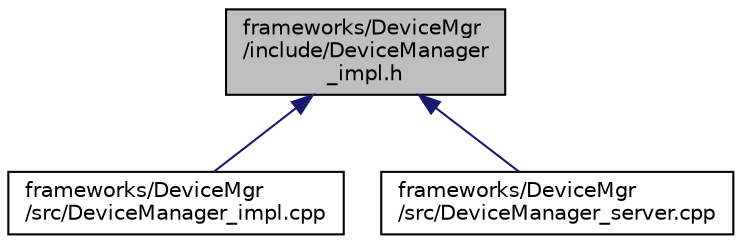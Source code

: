 digraph "frameworks/DeviceMgr/include/DeviceManager_impl.h"
{
 // INTERACTIVE_SVG=YES
  edge [fontname="Helvetica",fontsize="10",labelfontname="Helvetica",labelfontsize="10"];
  node [fontname="Helvetica",fontsize="10",shape=record];
  Node1 [label="frameworks/DeviceMgr\l/include/DeviceManager\l_impl.h",height=0.2,width=0.4,color="black", fillcolor="grey75", style="filled", fontcolor="black"];
  Node1 -> Node2 [dir="back",color="midnightblue",fontsize="10",style="solid",fontname="Helvetica"];
  Node2 [label="frameworks/DeviceMgr\l/src/DeviceManager_impl.cpp",height=0.2,width=0.4,color="black", fillcolor="white", style="filled",URL="$_device_manager__impl_8cpp.html",tooltip=":  "];
  Node1 -> Node3 [dir="back",color="midnightblue",fontsize="10",style="solid",fontname="Helvetica"];
  Node3 [label="frameworks/DeviceMgr\l/src/DeviceManager_server.cpp",height=0.2,width=0.4,color="black", fillcolor="white", style="filled",URL="$_device_manager__server_8cpp.html"];
}
